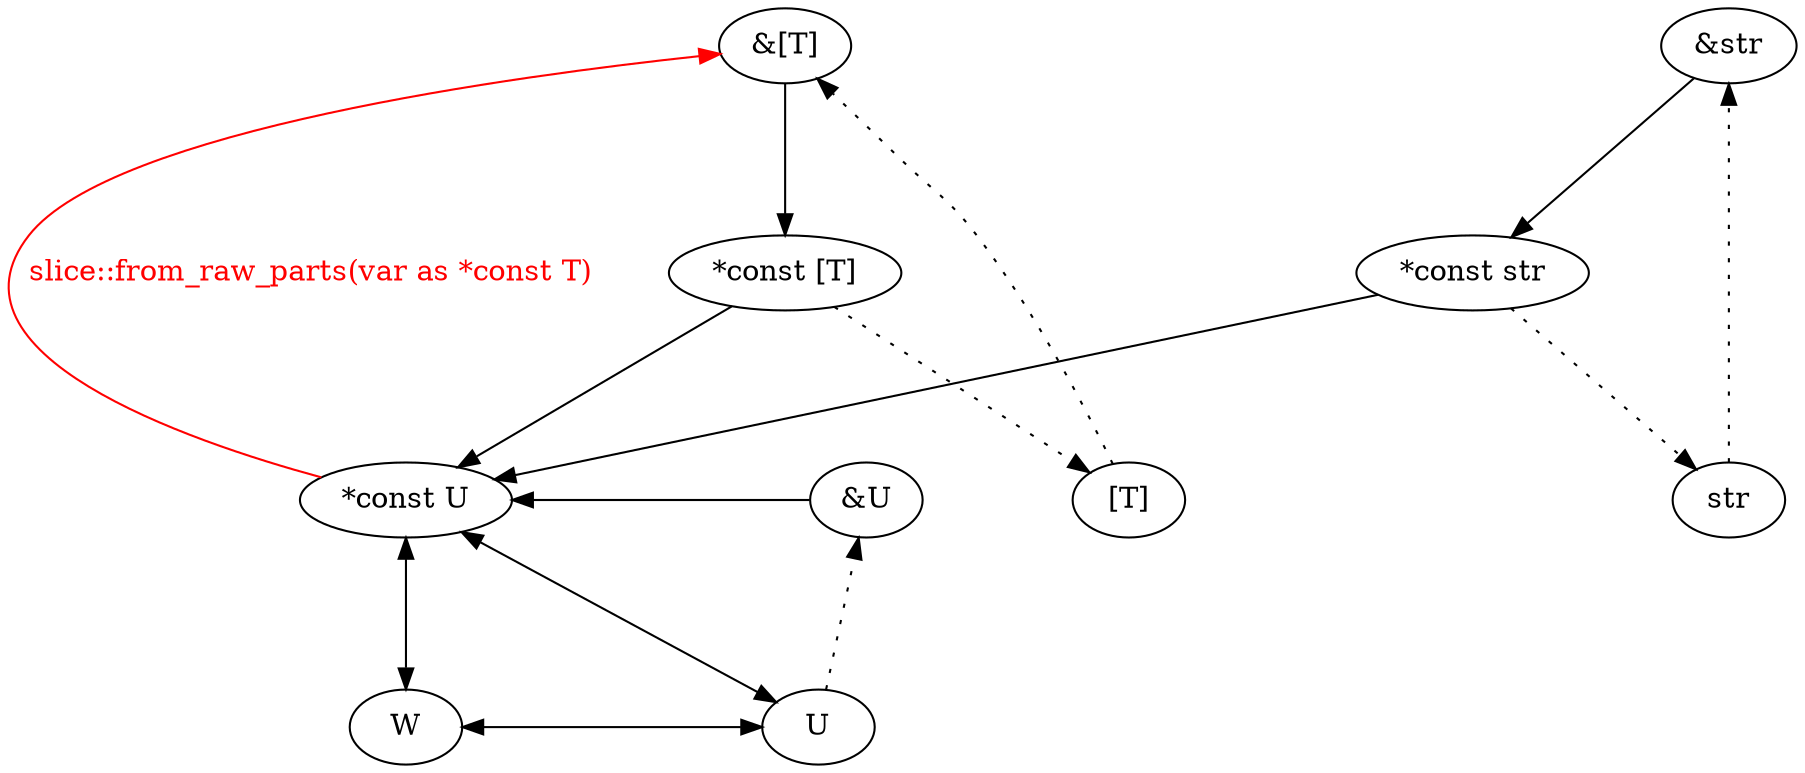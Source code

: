 digraph {
  {rank=same; "&[T]"; "&str";}
  {rank=same; "*const [T]"; "*const str";}
  {rank=same; "&U"; "*const U";}
  {rank=same; "U"; "W";}
  {rank=same; "[T]"; "str";}
  ranksep=1
  nodesep=1

  "&[T]" -> "*const [T]" -> "*const U"
  "&str" -> "*const str" -> "*const U"
  "*const U" -> "W" -> "U" -> "*const U" [dir=both]
  "*const U" -> "&U" [dir=back]

  "U" -> "&U" [style=dotted]
  "*const [T]" -> "[T]" -> "&[T]" [style=dotted]
  "*const str" -> "str" -> "&str" [style=dotted]

  "*const U" -> "&[T]" [label="slice::from_raw_parts(var as *const T)", fontcolor=red, color=red]
}

